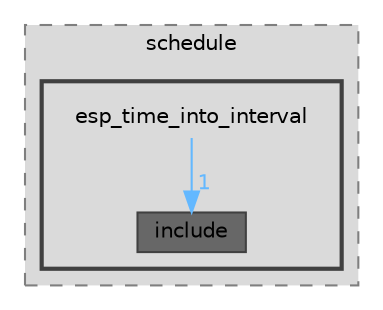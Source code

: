 digraph "components/schedule/esp_time_into_interval"
{
 // LATEX_PDF_SIZE
  bgcolor="transparent";
  edge [fontname=Helvetica,fontsize=10,labelfontname=Helvetica,labelfontsize=10];
  node [fontname=Helvetica,fontsize=10,shape=box,height=0.2,width=0.4];
  compound=true
  subgraph clusterdir_d03601c67fa54c8efdf3d11db4d3373c {
    graph [ bgcolor="#dadada", pencolor="grey50", label="schedule", fontname=Helvetica,fontsize=10 style="filled,dashed", URL="dir_d03601c67fa54c8efdf3d11db4d3373c.html",tooltip=""]
  subgraph clusterdir_a3b7a7fe790eccdfee78dee78a8d87be {
    graph [ bgcolor="#dadada", pencolor="grey25", label="", fontname=Helvetica,fontsize=10 style="filled,bold", URL="dir_a3b7a7fe790eccdfee78dee78a8d87be.html",tooltip=""]
    dir_a3b7a7fe790eccdfee78dee78a8d87be [shape=plaintext, label="esp_time_into_interval"];
  dir_06a2ad4271a201b81c731b921f4517bb [label="include", fillcolor="#676767", color="grey25", style="filled", URL="dir_06a2ad4271a201b81c731b921f4517bb.html",tooltip=""];
  }
  }
  dir_a3b7a7fe790eccdfee78dee78a8d87be->dir_06a2ad4271a201b81c731b921f4517bb [headlabel="1", labeldistance=1.5 headhref="dir_000033_000069.html" href="dir_000033_000069.html" color="steelblue1" fontcolor="steelblue1"];
}
